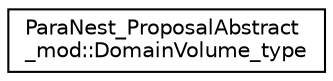 digraph "Graphical Class Hierarchy"
{
 // LATEX_PDF_SIZE
  edge [fontname="Helvetica",fontsize="10",labelfontname="Helvetica",labelfontsize="10"];
  node [fontname="Helvetica",fontsize="10",shape=record];
  rankdir="LR";
  Node0 [label="ParaNest_ProposalAbstract\l_mod::DomainVolume_type",height=0.2,width=0.4,color="black", fillcolor="white", style="filled",URL="$structParaNest__ProposalAbstract__mod_1_1DomainVolume__type.html",tooltip=" "];
}
